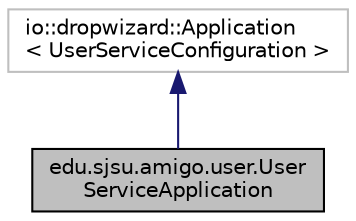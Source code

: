 digraph "edu.sjsu.amigo.user.UserServiceApplication"
{
  edge [fontname="Helvetica",fontsize="10",labelfontname="Helvetica",labelfontsize="10"];
  node [fontname="Helvetica",fontsize="10",shape=record];
  Node0 [label="edu.sjsu.amigo.user.User\lServiceApplication",height=0.2,width=0.4,color="black", fillcolor="grey75", style="filled", fontcolor="black"];
  Node1 -> Node0 [dir="back",color="midnightblue",fontsize="10",style="solid",fontname="Helvetica"];
  Node1 [label="io::dropwizard::Application\l\< UserServiceConfiguration \>",height=0.2,width=0.4,color="grey75", fillcolor="white", style="filled"];
}
